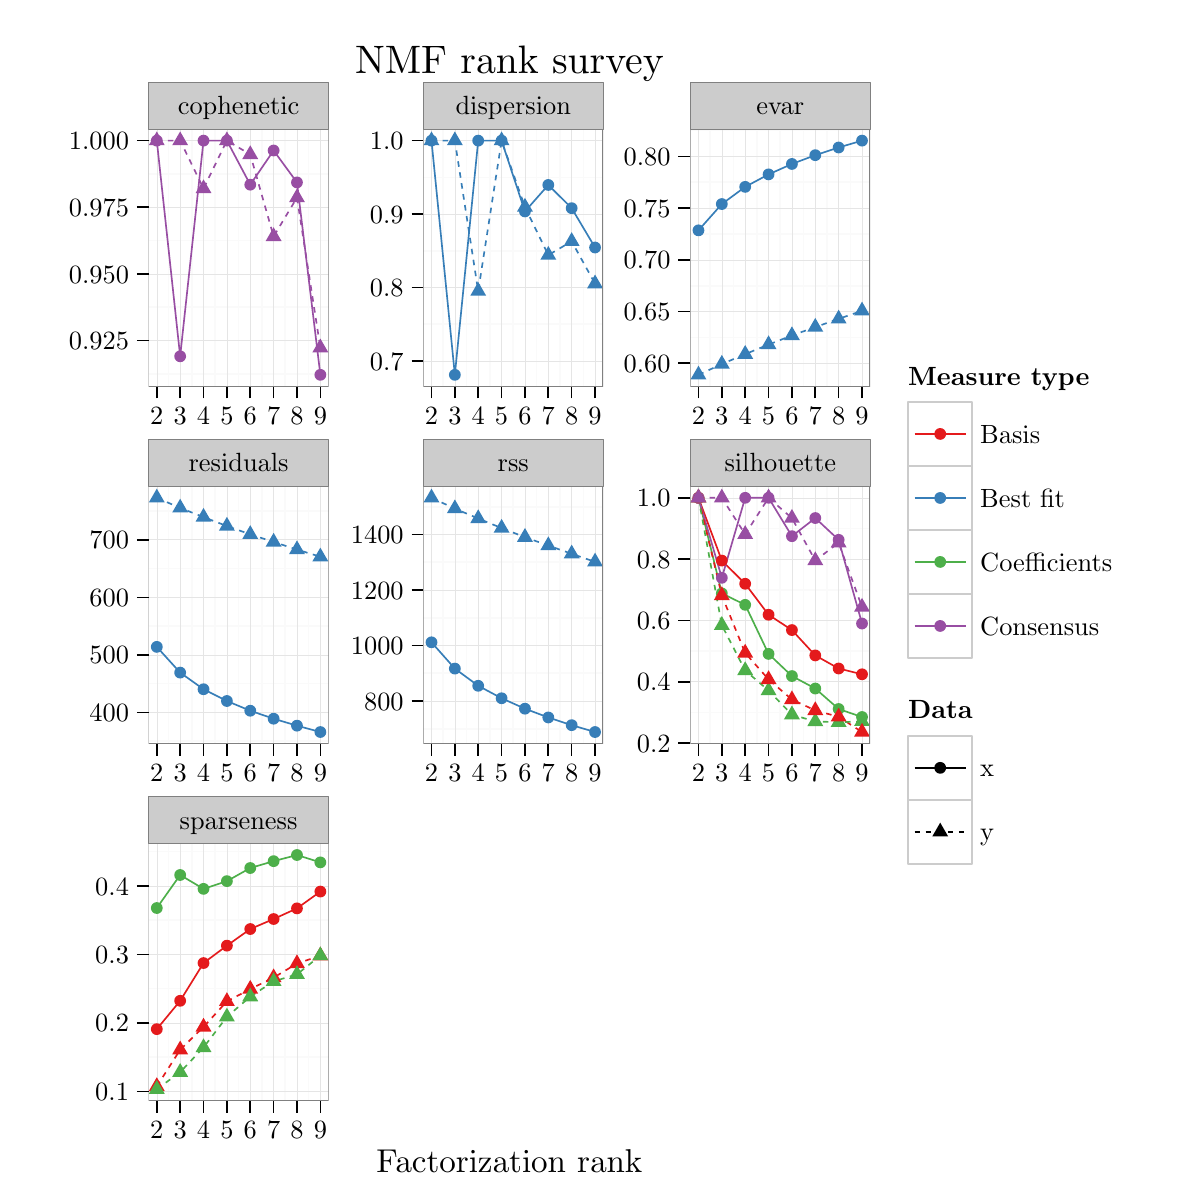 % Created by tikzDevice version 0.8.1 on 2015-03-21 13:55:12
% !TEX encoding = UTF-8 Unicode
\documentclass[11pt]{memoir}
\nonstopmode

\usepackage{tikz}

\usepackage[active,tightpage,psfixbb]{preview}

\PreviewEnvironment{pgfpicture}

\setlength\PreviewBorder{0pt}

\usepackage{amsmath}
\newcommand{\SweaveOpts}[1]{}  % do not interfere with LaTeX
\newcommand{\SweaveInput}[1]{} % because they are not real TeX commands
\newcommand{\Sexpr}[1]{}       % will only be parsed by R


\usepackage{geometry}
\usepackage{amsmath}
\usepackage{lscape}
\geometry{verbose,tmargin=2.5cm,bmargin=2.5cm,lmargin=2.5cm,rmargin=2.5cm}


\begin{document}

\begin{tikzpicture}[x=1pt,y=1pt]
\definecolor{fillColor}{RGB}{255,255,255}
\path[use as bounding box,fill=fillColor,fill opacity=0.00] (0,0) rectangle (433.62,433.62);
\begin{scope}
\path[clip] (  0.00,  0.00) rectangle (433.62,433.62);
\definecolor{drawColor}{RGB}{255,255,255}
\definecolor{fillColor}{RGB}{255,255,255}

\path[draw=drawColor,line width= 0.6pt,line join=round,line cap=round,fill=fillColor] ( -0.00,  0.00) rectangle (433.62,433.62);
\end{scope}
\begin{scope}
\path[clip] ( 53.70,293.94) rectangle (118.71,387.03);
\definecolor{fillColor}{RGB}{255,255,255}

\path[fill=fillColor] ( 53.70,293.94) rectangle (118.71,387.03);
\definecolor{drawColor}{gray}{0.98}

\path[draw=drawColor,line width= 0.6pt,line join=round] ( 53.70,298.47) --
	(118.71,298.47);

\path[draw=drawColor,line width= 0.6pt,line join=round] ( 53.70,322.57) --
	(118.71,322.57);

\path[draw=drawColor,line width= 0.6pt,line join=round] ( 53.70,346.66) --
	(118.71,346.66);

\path[draw=drawColor,line width= 0.6pt,line join=round] ( 53.70,370.75) --
	(118.71,370.75);

\path[draw=drawColor,line width= 0.6pt,line join=round] ( 60.88,293.94) --
	( 60.88,387.03);

\path[draw=drawColor,line width= 0.6pt,line join=round] ( 69.32,293.94) --
	( 69.32,387.03);

\path[draw=drawColor,line width= 0.6pt,line join=round] ( 77.76,293.94) --
	( 77.76,387.03);

\path[draw=drawColor,line width= 0.6pt,line join=round] ( 86.21,293.94) --
	( 86.21,387.03);

\path[draw=drawColor,line width= 0.6pt,line join=round] ( 94.65,293.94) --
	( 94.65,387.03);

\path[draw=drawColor,line width= 0.6pt,line join=round] (103.09,293.94) --
	(103.09,387.03);

\path[draw=drawColor,line width= 0.6pt,line join=round] (111.53,293.94) --
	(111.53,387.03);
\definecolor{drawColor}{gray}{0.90}

\path[draw=drawColor,line width= 0.2pt,line join=round] ( 53.70,310.52) --
	(118.71,310.52);

\path[draw=drawColor,line width= 0.2pt,line join=round] ( 53.70,334.61) --
	(118.71,334.61);

\path[draw=drawColor,line width= 0.2pt,line join=round] ( 53.70,358.71) --
	(118.71,358.71);

\path[draw=drawColor,line width= 0.2pt,line join=round] ( 53.70,382.80) --
	(118.71,382.80);

\path[draw=drawColor,line width= 0.2pt,line join=round] ( 56.66,293.94) --
	( 56.66,387.03);

\path[draw=drawColor,line width= 0.2pt,line join=round] ( 65.10,293.94) --
	( 65.10,387.03);

\path[draw=drawColor,line width= 0.2pt,line join=round] ( 73.54,293.94) --
	( 73.54,387.03);

\path[draw=drawColor,line width= 0.2pt,line join=round] ( 81.99,293.94) --
	( 81.99,387.03);

\path[draw=drawColor,line width= 0.2pt,line join=round] ( 90.43,293.94) --
	( 90.43,387.03);

\path[draw=drawColor,line width= 0.2pt,line join=round] ( 98.87,293.94) --
	( 98.87,387.03);

\path[draw=drawColor,line width= 0.2pt,line join=round] (107.31,293.94) --
	(107.31,387.03);

\path[draw=drawColor,line width= 0.2pt,line join=round] (115.76,293.94) --
	(115.76,387.03);
\definecolor{drawColor}{RGB}{152,78,163}

\path[draw=drawColor,line width= 0.6pt,line join=round] ( 56.66,382.80) --
	( 65.10,304.87) --
	( 73.54,382.80) --
	( 81.99,382.80) --
	( 90.43,366.88) --
	( 98.87,379.23) --
	(107.31,367.70) --
	(115.76,298.17);

\path[draw=drawColor,line width= 0.6pt,dash pattern=on 2pt off 2pt ,line join=round] ( 56.66,382.80) --
	( 65.10,382.80) --
	( 73.54,365.48) --
	( 81.99,382.80) --
	( 90.43,377.81) --
	( 98.87,348.18) --
	(107.31,362.20) --
	(115.76,307.96);
\definecolor{fillColor}{RGB}{152,78,163}

\path[fill=fillColor] ( 56.66,382.80) circle (  2.13);

\path[fill=fillColor] ( 65.10,304.87) circle (  2.13);

\path[fill=fillColor] ( 73.54,382.80) circle (  2.13);

\path[fill=fillColor] ( 81.99,382.80) circle (  2.13);

\path[fill=fillColor] ( 90.43,366.88) circle (  2.13);

\path[fill=fillColor] ( 98.87,379.23) circle (  2.13);

\path[fill=fillColor] (107.31,367.70) circle (  2.13);

\path[fill=fillColor] (115.76,298.17) circle (  2.13);

\path[fill=fillColor] ( 56.66,386.12) --
	( 59.53,381.14) --
	( 53.78,381.14) --
	cycle;

\path[fill=fillColor] ( 65.10,386.12) --
	( 67.97,381.14) --
	( 62.23,381.14) --
	cycle;

\path[fill=fillColor] ( 73.54,368.80) --
	( 76.42,363.82) --
	( 70.67,363.82) --
	cycle;

\path[fill=fillColor] ( 81.99,386.12) --
	( 84.86,381.14) --
	( 79.11,381.14) --
	cycle;

\path[fill=fillColor] ( 90.43,381.12) --
	( 93.30,376.15) --
	( 87.55,376.15) --
	cycle;

\path[fill=fillColor] ( 98.87,351.50) --
	(101.74,346.52) --
	( 96.00,346.52) --
	cycle;

\path[fill=fillColor] (107.31,365.52) --
	(110.19,360.54) --
	(104.44,360.54) --
	cycle;

\path[fill=fillColor] (115.76,311.28) --
	(118.63,306.30) --
	(112.88,306.30) --
	cycle;
\definecolor{drawColor}{gray}{0.50}

\path[draw=drawColor,line width= 0.6pt,line join=round,line cap=round] ( 53.70,293.94) rectangle (118.71,387.03);
\end{scope}
\begin{scope}
\path[clip] (152.96,293.94) rectangle (217.97,387.03);
\definecolor{fillColor}{RGB}{255,255,255}

\path[fill=fillColor] (152.96,293.94) rectangle (217.97,387.03);
\definecolor{drawColor}{gray}{0.98}

\path[draw=drawColor,line width= 0.6pt,line join=round] (152.96,316.47) --
	(217.97,316.47);

\path[draw=drawColor,line width= 0.6pt,line join=round] (152.96,343.00) --
	(217.97,343.00);

\path[draw=drawColor,line width= 0.6pt,line join=round] (152.96,369.53) --
	(217.97,369.53);

\path[draw=drawColor,line width= 0.6pt,line join=round] (160.14,293.94) --
	(160.14,387.03);

\path[draw=drawColor,line width= 0.6pt,line join=round] (168.58,293.94) --
	(168.58,387.03);

\path[draw=drawColor,line width= 0.6pt,line join=round] (177.03,293.94) --
	(177.03,387.03);

\path[draw=drawColor,line width= 0.6pt,line join=round] (185.47,293.94) --
	(185.47,387.03);

\path[draw=drawColor,line width= 0.6pt,line join=round] (193.91,293.94) --
	(193.91,387.03);

\path[draw=drawColor,line width= 0.6pt,line join=round] (202.35,293.94) --
	(202.35,387.03);

\path[draw=drawColor,line width= 0.6pt,line join=round] (210.79,293.94) --
	(210.79,387.03);
\definecolor{drawColor}{gray}{0.90}

\path[draw=drawColor,line width= 0.2pt,line join=round] (152.96,303.21) --
	(217.97,303.21);

\path[draw=drawColor,line width= 0.2pt,line join=round] (152.96,329.74) --
	(217.97,329.74);

\path[draw=drawColor,line width= 0.2pt,line join=round] (152.96,356.27) --
	(217.97,356.27);

\path[draw=drawColor,line width= 0.2pt,line join=round] (152.96,382.80) --
	(217.97,382.80);

\path[draw=drawColor,line width= 0.2pt,line join=round] (155.92,293.94) --
	(155.92,387.03);

\path[draw=drawColor,line width= 0.2pt,line join=round] (164.36,293.94) --
	(164.36,387.03);

\path[draw=drawColor,line width= 0.2pt,line join=round] (172.80,293.94) --
	(172.80,387.03);

\path[draw=drawColor,line width= 0.2pt,line join=round] (181.25,293.94) --
	(181.25,387.03);

\path[draw=drawColor,line width= 0.2pt,line join=round] (189.69,293.94) --
	(189.69,387.03);

\path[draw=drawColor,line width= 0.2pt,line join=round] (198.13,293.94) --
	(198.13,387.03);

\path[draw=drawColor,line width= 0.2pt,line join=round] (206.57,293.94) --
	(206.57,387.03);

\path[draw=drawColor,line width= 0.2pt,line join=round] (215.02,293.94) --
	(215.02,387.03);
\definecolor{drawColor}{RGB}{55,126,184}

\path[draw=drawColor,line width= 0.6pt,line join=round] (155.92,382.80) --
	(164.36,298.17) --
	(172.80,382.80) --
	(181.25,382.80) --
	(189.69,357.21) --
	(198.13,366.78) --
	(206.57,358.39) --
	(215.02,344.18);

\path[draw=drawColor,line width= 0.6pt,dash pattern=on 2pt off 2pt ,line join=round] (155.92,382.80) --
	(164.36,382.80) --
	(172.80,328.41) --
	(181.25,382.80) --
	(189.69,358.81) --
	(198.13,341.43) --
	(206.57,346.41) --
	(215.02,331.10);
\definecolor{fillColor}{RGB}{55,126,184}

\path[fill=fillColor] (155.92,382.80) circle (  2.13);

\path[fill=fillColor] (164.36,298.17) circle (  2.13);

\path[fill=fillColor] (172.80,382.80) circle (  2.13);

\path[fill=fillColor] (181.25,382.80) circle (  2.13);

\path[fill=fillColor] (189.69,357.21) circle (  2.13);

\path[fill=fillColor] (198.13,366.78) circle (  2.13);

\path[fill=fillColor] (206.57,358.39) circle (  2.13);

\path[fill=fillColor] (215.02,344.18) circle (  2.13);

\path[fill=fillColor] (155.92,386.12) --
	(158.79,381.14) --
	(153.05,381.14) --
	cycle;

\path[fill=fillColor] (164.36,386.12) --
	(167.24,381.14) --
	(161.49,381.14) --
	cycle;

\path[fill=fillColor] (172.80,331.73) --
	(175.68,326.75) --
	(169.93,326.75) --
	cycle;

\path[fill=fillColor] (181.25,386.12) --
	(184.12,381.14) --
	(178.37,381.14) --
	cycle;

\path[fill=fillColor] (189.69,362.13) --
	(192.56,357.16) --
	(186.82,357.16) --
	cycle;

\path[fill=fillColor] (198.13,344.75) --
	(201.01,339.77) --
	(195.26,339.77) --
	cycle;

\path[fill=fillColor] (206.57,349.73) --
	(209.45,344.75) --
	(203.70,344.75) --
	cycle;

\path[fill=fillColor] (215.02,334.41) --
	(217.89,329.44) --
	(212.14,329.44) --
	cycle;
\definecolor{drawColor}{gray}{0.50}

\path[draw=drawColor,line width= 0.6pt,line join=round,line cap=round] (152.96,293.94) rectangle (217.97,387.03);
\end{scope}
\begin{scope}
\path[clip] (249.44,293.94) rectangle (314.44,387.03);
\definecolor{fillColor}{RGB}{255,255,255}

\path[fill=fillColor] (249.44,293.94) rectangle (314.44,387.03);
\definecolor{drawColor}{gray}{0.98}

\path[draw=drawColor,line width= 0.6pt,line join=round] (249.44,311.70) --
	(314.44,311.70);

\path[draw=drawColor,line width= 0.6pt,line join=round] (249.44,330.38) --
	(314.44,330.38);

\path[draw=drawColor,line width= 0.6pt,line join=round] (249.44,349.07) --
	(314.44,349.07);

\path[draw=drawColor,line width= 0.6pt,line join=round] (249.44,367.75) --
	(314.44,367.75);

\path[draw=drawColor,line width= 0.6pt,line join=round] (249.44,386.44) --
	(314.44,386.44);

\path[draw=drawColor,line width= 0.6pt,line join=round] (256.61,293.94) --
	(256.61,387.03);

\path[draw=drawColor,line width= 0.6pt,line join=round] (265.05,293.94) --
	(265.05,387.03);

\path[draw=drawColor,line width= 0.6pt,line join=round] (273.50,293.94) --
	(273.50,387.03);

\path[draw=drawColor,line width= 0.6pt,line join=round] (281.94,293.94) --
	(281.94,387.03);

\path[draw=drawColor,line width= 0.6pt,line join=round] (290.38,293.94) --
	(290.38,387.03);

\path[draw=drawColor,line width= 0.6pt,line join=round] (298.82,293.94) --
	(298.82,387.03);

\path[draw=drawColor,line width= 0.6pt,line join=round] (307.27,293.94) --
	(307.27,387.03);
\definecolor{drawColor}{gray}{0.90}

\path[draw=drawColor,line width= 0.2pt,line join=round] (249.44,302.35) --
	(314.44,302.35);

\path[draw=drawColor,line width= 0.2pt,line join=round] (249.44,321.04) --
	(314.44,321.04);

\path[draw=drawColor,line width= 0.2pt,line join=round] (249.44,339.73) --
	(314.44,339.73);

\path[draw=drawColor,line width= 0.2pt,line join=round] (249.44,358.41) --
	(314.44,358.41);

\path[draw=drawColor,line width= 0.2pt,line join=round] (249.44,377.10) --
	(314.44,377.10);

\path[draw=drawColor,line width= 0.2pt,line join=round] (252.39,293.94) --
	(252.39,387.03);

\path[draw=drawColor,line width= 0.2pt,line join=round] (260.83,293.94) --
	(260.83,387.03);

\path[draw=drawColor,line width= 0.2pt,line join=round] (269.27,293.94) --
	(269.27,387.03);

\path[draw=drawColor,line width= 0.2pt,line join=round] (277.72,293.94) --
	(277.72,387.03);

\path[draw=drawColor,line width= 0.2pt,line join=round] (286.16,293.94) --
	(286.16,387.03);

\path[draw=drawColor,line width= 0.2pt,line join=round] (294.60,293.94) --
	(294.60,387.03);

\path[draw=drawColor,line width= 0.2pt,line join=round] (303.04,293.94) --
	(303.04,387.03);

\path[draw=drawColor,line width= 0.2pt,line join=round] (311.49,293.94) --
	(311.49,387.03);
\definecolor{drawColor}{RGB}{55,126,184}

\path[draw=drawColor,line width= 0.6pt,line join=round] (252.39,350.38) --
	(260.83,359.88) --
	(269.27,366.09) --
	(277.72,370.60) --
	(286.16,374.37) --
	(294.60,377.54) --
	(303.04,380.32) --
	(311.49,382.80);

\path[draw=drawColor,line width= 0.6pt,dash pattern=on 2pt off 2pt ,line join=round] (252.39,298.17) --
	(260.83,302.06) --
	(269.27,305.64) --
	(277.72,309.11) --
	(286.16,312.39) --
	(294.60,315.42) --
	(303.04,318.39) --
	(311.49,321.30);
\definecolor{fillColor}{RGB}{55,126,184}

\path[fill=fillColor] (252.39,350.38) circle (  2.13);

\path[fill=fillColor] (260.83,359.88) circle (  2.13);

\path[fill=fillColor] (269.27,366.09) circle (  2.13);

\path[fill=fillColor] (277.72,370.60) circle (  2.13);

\path[fill=fillColor] (286.16,374.37) circle (  2.13);

\path[fill=fillColor] (294.60,377.54) circle (  2.13);

\path[fill=fillColor] (303.04,380.32) circle (  2.13);

\path[fill=fillColor] (311.49,382.80) circle (  2.13);

\path[fill=fillColor] (252.39,301.49) --
	(255.26,296.51) --
	(249.52,296.51) --
	cycle;

\path[fill=fillColor] (260.83,305.38) --
	(263.71,300.40) --
	(257.96,300.40) --
	cycle;

\path[fill=fillColor] (269.27,308.95) --
	(272.15,303.98) --
	(266.40,303.98) --
	cycle;

\path[fill=fillColor] (277.72,312.43) --
	(280.59,307.45) --
	(274.84,307.45) --
	cycle;

\path[fill=fillColor] (286.16,315.71) --
	(289.03,310.73) --
	(283.29,310.73) --
	cycle;

\path[fill=fillColor] (294.60,318.74) --
	(297.48,313.76) --
	(291.73,313.76) --
	cycle;

\path[fill=fillColor] (303.04,321.71) --
	(305.92,316.73) --
	(300.17,316.73) --
	cycle;

\path[fill=fillColor] (311.49,324.62) --
	(314.36,319.64) --
	(308.61,319.64) --
	cycle;
\definecolor{drawColor}{gray}{0.50}

\path[draw=drawColor,line width= 0.6pt,line join=round,line cap=round] (249.44,293.94) rectangle (314.44,387.03);
\end{scope}
\begin{scope}
\path[clip] ( 53.70,164.87) rectangle (118.71,257.96);
\definecolor{fillColor}{RGB}{255,255,255}

\path[fill=fillColor] ( 53.70,164.87) rectangle (118.71,257.96);
\definecolor{drawColor}{gray}{0.98}

\path[draw=drawColor,line width= 0.6pt,line join=round] ( 53.70,165.78) --
	(118.71,165.78);

\path[draw=drawColor,line width= 0.6pt,line join=round] ( 53.70,186.58) --
	(118.71,186.58);

\path[draw=drawColor,line width= 0.6pt,line join=round] ( 53.70,207.38) --
	(118.71,207.38);

\path[draw=drawColor,line width= 0.6pt,line join=round] ( 53.70,228.17) --
	(118.71,228.17);

\path[draw=drawColor,line width= 0.6pt,line join=round] ( 53.70,248.97) --
	(118.71,248.97);

\path[draw=drawColor,line width= 0.6pt,line join=round] ( 60.88,164.87) --
	( 60.88,257.96);

\path[draw=drawColor,line width= 0.6pt,line join=round] ( 69.32,164.87) --
	( 69.32,257.96);

\path[draw=drawColor,line width= 0.6pt,line join=round] ( 77.76,164.87) --
	( 77.76,257.96);

\path[draw=drawColor,line width= 0.6pt,line join=round] ( 86.21,164.87) --
	( 86.21,257.96);

\path[draw=drawColor,line width= 0.6pt,line join=round] ( 94.65,164.87) --
	( 94.65,257.96);

\path[draw=drawColor,line width= 0.6pt,line join=round] (103.09,164.87) --
	(103.09,257.96);

\path[draw=drawColor,line width= 0.6pt,line join=round] (111.53,164.87) --
	(111.53,257.96);
\definecolor{drawColor}{gray}{0.90}

\path[draw=drawColor,line width= 0.2pt,line join=round] ( 53.70,176.18) --
	(118.71,176.18);

\path[draw=drawColor,line width= 0.2pt,line join=round] ( 53.70,196.98) --
	(118.71,196.98);

\path[draw=drawColor,line width= 0.2pt,line join=round] ( 53.70,217.77) --
	(118.71,217.77);

\path[draw=drawColor,line width= 0.2pt,line join=round] ( 53.70,238.57) --
	(118.71,238.57);

\path[draw=drawColor,line width= 0.2pt,line join=round] ( 56.66,164.87) --
	( 56.66,257.96);

\path[draw=drawColor,line width= 0.2pt,line join=round] ( 65.10,164.87) --
	( 65.10,257.96);

\path[draw=drawColor,line width= 0.2pt,line join=round] ( 73.54,164.87) --
	( 73.54,257.96);

\path[draw=drawColor,line width= 0.2pt,line join=round] ( 81.99,164.87) --
	( 81.99,257.96);

\path[draw=drawColor,line width= 0.2pt,line join=round] ( 90.43,164.87) --
	( 90.43,257.96);

\path[draw=drawColor,line width= 0.2pt,line join=round] ( 98.87,164.87) --
	( 98.87,257.96);

\path[draw=drawColor,line width= 0.2pt,line join=round] (107.31,164.87) --
	(107.31,257.96);

\path[draw=drawColor,line width= 0.2pt,line join=round] (115.76,164.87) --
	(115.76,257.96);
\definecolor{drawColor}{RGB}{55,126,184}

\path[draw=drawColor,line width= 0.6pt,line join=round] ( 56.66,199.87) --
	( 65.10,190.57) --
	( 73.54,184.56) --
	( 81.99,180.31) --
	( 90.43,176.80) --
	( 98.87,173.91) --
	(107.31,171.40) --
	(115.76,169.10);

\path[draw=drawColor,line width= 0.6pt,dash pattern=on 2pt off 2pt ,line join=round] ( 56.66,253.73) --
	( 65.10,250.09) --
	( 73.54,246.77) --
	( 81.99,243.53) --
	( 90.43,240.53) --
	( 98.87,237.77) --
	(107.31,235.04) --
	(115.76,232.43);
\definecolor{fillColor}{RGB}{55,126,184}

\path[fill=fillColor] ( 56.66,199.87) circle (  2.13);

\path[fill=fillColor] ( 65.10,190.57) circle (  2.13);

\path[fill=fillColor] ( 73.54,184.56) circle (  2.13);

\path[fill=fillColor] ( 81.99,180.31) circle (  2.13);

\path[fill=fillColor] ( 90.43,176.80) circle (  2.13);

\path[fill=fillColor] ( 98.87,173.91) circle (  2.13);

\path[fill=fillColor] (107.31,171.40) circle (  2.13);

\path[fill=fillColor] (115.76,169.10) circle (  2.13);

\path[fill=fillColor] ( 56.66,257.05) --
	( 59.53,252.07) --
	( 53.78,252.07) --
	cycle;

\path[fill=fillColor] ( 65.10,253.41) --
	( 67.97,248.43) --
	( 62.23,248.43) --
	cycle;

\path[fill=fillColor] ( 73.54,250.09) --
	( 76.42,245.12) --
	( 70.67,245.12) --
	cycle;

\path[fill=fillColor] ( 81.99,246.85) --
	( 84.86,241.87) --
	( 79.11,241.87) --
	cycle;

\path[fill=fillColor] ( 90.43,243.85) --
	( 93.30,238.87) --
	( 87.55,238.87) --
	cycle;

\path[fill=fillColor] ( 98.87,241.08) --
	(101.74,236.11) --
	( 96.00,236.11) --
	cycle;

\path[fill=fillColor] (107.31,238.35) --
	(110.19,233.38) --
	(104.44,233.38) --
	cycle;

\path[fill=fillColor] (115.76,235.74) --
	(118.63,230.77) --
	(112.88,230.77) --
	cycle;
\definecolor{drawColor}{gray}{0.50}

\path[draw=drawColor,line width= 0.6pt,line join=round,line cap=round] ( 53.70,164.87) rectangle (118.71,257.96);
\end{scope}
\begin{scope}
\path[clip] (152.96,164.87) rectangle (217.97,257.96);
\definecolor{fillColor}{RGB}{255,255,255}

\path[fill=fillColor] (152.96,164.87) rectangle (217.97,257.96);
\definecolor{drawColor}{gray}{0.98}

\path[draw=drawColor,line width= 0.6pt,line join=round] (152.96,170.27) --
	(217.97,170.27);

\path[draw=drawColor,line width= 0.6pt,line join=round] (152.96,190.32) --
	(217.97,190.32);

\path[draw=drawColor,line width= 0.6pt,line join=round] (152.96,210.38) --
	(217.97,210.38);

\path[draw=drawColor,line width= 0.6pt,line join=round] (152.96,230.44) --
	(217.97,230.44);

\path[draw=drawColor,line width= 0.6pt,line join=round] (152.96,250.50) --
	(217.97,250.50);

\path[draw=drawColor,line width= 0.6pt,line join=round] (160.14,164.87) --
	(160.14,257.96);

\path[draw=drawColor,line width= 0.6pt,line join=round] (168.58,164.87) --
	(168.58,257.96);

\path[draw=drawColor,line width= 0.6pt,line join=round] (177.03,164.87) --
	(177.03,257.96);

\path[draw=drawColor,line width= 0.6pt,line join=round] (185.47,164.87) --
	(185.47,257.96);

\path[draw=drawColor,line width= 0.6pt,line join=round] (193.91,164.87) --
	(193.91,257.96);

\path[draw=drawColor,line width= 0.6pt,line join=round] (202.35,164.87) --
	(202.35,257.96);

\path[draw=drawColor,line width= 0.6pt,line join=round] (210.79,164.87) --
	(210.79,257.96);
\definecolor{drawColor}{gray}{0.90}

\path[draw=drawColor,line width= 0.2pt,line join=round] (152.96,180.29) --
	(217.97,180.29);

\path[draw=drawColor,line width= 0.2pt,line join=round] (152.96,200.35) --
	(217.97,200.35);

\path[draw=drawColor,line width= 0.2pt,line join=round] (152.96,220.41) --
	(217.97,220.41);

\path[draw=drawColor,line width= 0.2pt,line join=round] (152.96,240.47) --
	(217.97,240.47);

\path[draw=drawColor,line width= 0.2pt,line join=round] (155.92,164.87) --
	(155.92,257.96);

\path[draw=drawColor,line width= 0.2pt,line join=round] (164.36,164.87) --
	(164.36,257.96);

\path[draw=drawColor,line width= 0.2pt,line join=round] (172.80,164.87) --
	(172.80,257.96);

\path[draw=drawColor,line width= 0.2pt,line join=round] (181.25,164.87) --
	(181.25,257.96);

\path[draw=drawColor,line width= 0.2pt,line join=round] (189.69,164.87) --
	(189.69,257.96);

\path[draw=drawColor,line width= 0.2pt,line join=round] (198.13,164.87) --
	(198.13,257.96);

\path[draw=drawColor,line width= 0.2pt,line join=round] (206.57,164.87) --
	(206.57,257.96);

\path[draw=drawColor,line width= 0.2pt,line join=round] (215.02,164.87) --
	(215.02,257.96);
\definecolor{drawColor}{RGB}{55,126,184}

\path[draw=drawColor,line width= 0.6pt,line join=round] (155.92,201.52) --
	(164.36,192.02) --
	(172.80,185.81) --
	(181.25,181.30) --
	(189.69,177.53) --
	(198.13,174.36) --
	(206.57,171.58) --
	(215.02,169.10);

\path[draw=drawColor,line width= 0.6pt,dash pattern=on 2pt off 2pt ,line join=round] (155.92,253.73) --
	(164.36,249.83) --
	(172.80,246.26) --
	(181.25,242.79) --
	(189.69,239.51) --
	(198.13,236.48) --
	(206.57,233.51) --
	(215.02,230.60);
\definecolor{fillColor}{RGB}{55,126,184}

\path[fill=fillColor] (155.92,201.52) circle (  2.13);

\path[fill=fillColor] (164.36,192.02) circle (  2.13);

\path[fill=fillColor] (172.80,185.81) circle (  2.13);

\path[fill=fillColor] (181.25,181.30) circle (  2.13);

\path[fill=fillColor] (189.69,177.53) circle (  2.13);

\path[fill=fillColor] (198.13,174.36) circle (  2.13);

\path[fill=fillColor] (206.57,171.58) circle (  2.13);

\path[fill=fillColor] (215.02,169.10) circle (  2.13);

\path[fill=fillColor] (155.92,257.05) --
	(158.79,252.07) --
	(153.05,252.07) --
	cycle;

\path[fill=fillColor] (164.36,253.15) --
	(167.24,248.18) --
	(161.49,248.18) --
	cycle;

\path[fill=fillColor] (172.80,249.58) --
	(175.68,244.60) --
	(169.93,244.60) --
	cycle;

\path[fill=fillColor] (181.25,246.10) --
	(184.12,241.13) --
	(178.37,241.13) --
	cycle;

\path[fill=fillColor] (189.69,242.83) --
	(192.56,237.85) --
	(186.82,237.85) --
	cycle;

\path[fill=fillColor] (198.13,239.80) --
	(201.01,234.82) --
	(195.26,234.82) --
	cycle;

\path[fill=fillColor] (206.57,236.82) --
	(209.45,231.85) --
	(203.70,231.85) --
	cycle;

\path[fill=fillColor] (215.02,233.92) --
	(217.89,228.94) --
	(212.14,228.94) --
	cycle;
\definecolor{drawColor}{gray}{0.50}

\path[draw=drawColor,line width= 0.6pt,line join=round,line cap=round] (152.96,164.87) rectangle (217.97,257.96);
\end{scope}
\begin{scope}
\path[clip] (249.44,164.87) rectangle (314.44,257.96);
\definecolor{fillColor}{RGB}{255,255,255}

\path[fill=fillColor] (249.44,164.87) rectangle (314.44,257.96);
\definecolor{drawColor}{gray}{0.98}

\path[draw=drawColor,line width= 0.6pt,line join=round] (249.44,176.19) --
	(314.44,176.19);

\path[draw=drawColor,line width= 0.6pt,line join=round] (249.44,198.34) --
	(314.44,198.34);

\path[draw=drawColor,line width= 0.6pt,line join=round] (249.44,220.50) --
	(314.44,220.50);

\path[draw=drawColor,line width= 0.6pt,line join=round] (249.44,242.65) --
	(314.44,242.65);

\path[draw=drawColor,line width= 0.6pt,line join=round] (256.61,164.87) --
	(256.61,257.96);

\path[draw=drawColor,line width= 0.6pt,line join=round] (265.05,164.87) --
	(265.05,257.96);

\path[draw=drawColor,line width= 0.6pt,line join=round] (273.50,164.87) --
	(273.50,257.96);

\path[draw=drawColor,line width= 0.6pt,line join=round] (281.94,164.87) --
	(281.94,257.96);

\path[draw=drawColor,line width= 0.6pt,line join=round] (290.38,164.87) --
	(290.38,257.96);

\path[draw=drawColor,line width= 0.6pt,line join=round] (298.82,164.87) --
	(298.82,257.96);

\path[draw=drawColor,line width= 0.6pt,line join=round] (307.27,164.87) --
	(307.27,257.96);
\definecolor{drawColor}{gray}{0.90}

\path[draw=drawColor,line width= 0.2pt,line join=round] (249.44,165.11) --
	(314.44,165.11);

\path[draw=drawColor,line width= 0.2pt,line join=round] (249.44,187.27) --
	(314.44,187.27);

\path[draw=drawColor,line width= 0.2pt,line join=round] (249.44,209.42) --
	(314.44,209.42);

\path[draw=drawColor,line width= 0.2pt,line join=round] (249.44,231.57) --
	(314.44,231.57);

\path[draw=drawColor,line width= 0.2pt,line join=round] (249.44,253.73) --
	(314.44,253.73);

\path[draw=drawColor,line width= 0.2pt,line join=round] (252.39,164.87) --
	(252.39,257.96);

\path[draw=drawColor,line width= 0.2pt,line join=round] (260.83,164.87) --
	(260.83,257.96);

\path[draw=drawColor,line width= 0.2pt,line join=round] (269.27,164.87) --
	(269.27,257.96);

\path[draw=drawColor,line width= 0.2pt,line join=round] (277.72,164.87) --
	(277.72,257.96);

\path[draw=drawColor,line width= 0.2pt,line join=round] (286.16,164.87) --
	(286.16,257.96);

\path[draw=drawColor,line width= 0.2pt,line join=round] (294.60,164.87) --
	(294.60,257.96);

\path[draw=drawColor,line width= 0.2pt,line join=round] (303.04,164.87) --
	(303.04,257.96);

\path[draw=drawColor,line width= 0.2pt,line join=round] (311.49,164.87) --
	(311.49,257.96);
\definecolor{drawColor}{RGB}{228,26,28}

\path[draw=drawColor,line width= 0.6pt,line join=round] (252.39,253.73) --
	(260.83,231.05) --
	(269.27,222.67) --
	(277.72,211.47) --
	(286.16,205.94) --
	(294.60,196.78) --
	(303.04,192.06) --
	(311.49,189.96);
\definecolor{drawColor}{RGB}{77,175,74}

\path[draw=drawColor,line width= 0.6pt,line join=round] (252.39,253.73) --
	(260.83,219.20) --
	(269.27,215.06) --
	(277.72,197.33) --
	(286.16,189.32) --
	(294.60,184.82) --
	(303.04,177.42) --
	(311.49,174.52);
\definecolor{drawColor}{RGB}{152,78,163}

\path[draw=drawColor,line width= 0.6pt,line join=round] (252.39,253.73) --
	(260.83,224.82) --
	(269.27,253.73) --
	(277.72,253.73) --
	(286.16,239.87) --
	(294.60,246.42) --
	(303.04,238.55) --
	(311.49,208.31);
\definecolor{drawColor}{RGB}{228,26,28}

\path[draw=drawColor,line width= 0.6pt,dash pattern=on 2pt off 2pt ,line join=round] (252.39,253.73) --
	(260.83,218.43) --
	(269.27,197.67) --
	(277.72,188.11) --
	(286.16,180.83) --
	(294.60,176.91) --
	(303.04,174.60) --
	(311.49,169.10);
\definecolor{drawColor}{RGB}{77,175,74}

\path[draw=drawColor,line width= 0.6pt,dash pattern=on 2pt off 2pt ,line join=round] (252.39,253.73) --
	(260.83,207.68) --
	(269.27,191.35) --
	(277.72,184.08) --
	(286.16,175.37) --
	(294.60,172.92) --
	(303.04,172.64) --
	(311.49,172.94);
\definecolor{drawColor}{RGB}{152,78,163}

\path[draw=drawColor,line width= 0.6pt,dash pattern=on 2pt off 2pt ,line join=round] (252.39,253.73) --
	(260.83,253.73) --
	(269.27,240.55) --
	(277.72,253.73) --
	(286.16,246.39) --
	(294.60,231.07) --
	(303.04,237.48) --
	(311.49,214.26);
\definecolor{fillColor}{RGB}{77,175,74}

\path[fill=fillColor] (252.39,253.73) circle (  2.13);

\path[fill=fillColor] (260.83,219.20) circle (  2.13);

\path[fill=fillColor] (269.27,215.06) circle (  2.13);

\path[fill=fillColor] (277.72,197.33) circle (  2.13);

\path[fill=fillColor] (286.16,189.32) circle (  2.13);

\path[fill=fillColor] (294.60,184.82) circle (  2.13);

\path[fill=fillColor] (303.04,177.42) circle (  2.13);

\path[fill=fillColor] (311.49,174.52) circle (  2.13);
\definecolor{fillColor}{RGB}{228,26,28}

\path[fill=fillColor] (252.39,253.73) circle (  2.13);

\path[fill=fillColor] (260.83,231.05) circle (  2.13);

\path[fill=fillColor] (269.27,222.67) circle (  2.13);

\path[fill=fillColor] (277.72,211.47) circle (  2.13);

\path[fill=fillColor] (286.16,205.94) circle (  2.13);

\path[fill=fillColor] (294.60,196.78) circle (  2.13);

\path[fill=fillColor] (303.04,192.06) circle (  2.13);

\path[fill=fillColor] (311.49,189.96) circle (  2.13);
\definecolor{fillColor}{RGB}{152,78,163}

\path[fill=fillColor] (252.39,253.73) circle (  2.13);

\path[fill=fillColor] (260.83,224.82) circle (  2.13);

\path[fill=fillColor] (269.27,253.73) circle (  2.13);

\path[fill=fillColor] (277.72,253.73) circle (  2.13);

\path[fill=fillColor] (286.16,239.87) circle (  2.13);

\path[fill=fillColor] (294.60,246.42) circle (  2.13);

\path[fill=fillColor] (303.04,238.55) circle (  2.13);

\path[fill=fillColor] (311.49,208.31) circle (  2.13);
\definecolor{fillColor}{RGB}{77,175,74}

\path[fill=fillColor] (252.39,257.05) --
	(255.26,252.07) --
	(249.52,252.07) --
	cycle;

\path[fill=fillColor] (260.83,211.00) --
	(263.71,206.02) --
	(257.96,206.02) --
	cycle;

\path[fill=fillColor] (269.27,194.66) --
	(272.15,189.69) --
	(266.40,189.69) --
	cycle;

\path[fill=fillColor] (277.72,187.40) --
	(280.59,182.42) --
	(274.84,182.42) --
	cycle;

\path[fill=fillColor] (286.16,178.69) --
	(289.03,173.71) --
	(283.29,173.71) --
	cycle;

\path[fill=fillColor] (294.60,176.23) --
	(297.48,171.26) --
	(291.73,171.26) --
	cycle;

\path[fill=fillColor] (303.04,175.95) --
	(305.92,170.98) --
	(300.17,170.98) --
	cycle;

\path[fill=fillColor] (311.49,176.25) --
	(314.36,171.28) --
	(308.61,171.28) --
	cycle;
\definecolor{fillColor}{RGB}{228,26,28}

\path[fill=fillColor] (252.39,257.05) --
	(255.26,252.07) --
	(249.52,252.07) --
	cycle;

\path[fill=fillColor] (260.83,221.75) --
	(263.71,216.77) --
	(257.96,216.77) --
	cycle;

\path[fill=fillColor] (269.27,200.99) --
	(272.15,196.01) --
	(266.40,196.01) --
	cycle;

\path[fill=fillColor] (277.72,191.43) --
	(280.59,186.45) --
	(274.84,186.45) --
	cycle;

\path[fill=fillColor] (286.16,184.15) --
	(289.03,179.17) --
	(283.29,179.17) --
	cycle;

\path[fill=fillColor] (294.60,180.22) --
	(297.48,175.25) --
	(291.73,175.25) --
	cycle;

\path[fill=fillColor] (303.04,177.92) --
	(305.92,172.94) --
	(300.17,172.94) --
	cycle;

\path[fill=fillColor] (311.49,172.42) --
	(314.36,167.44) --
	(308.61,167.44) --
	cycle;
\definecolor{fillColor}{RGB}{152,78,163}

\path[fill=fillColor] (252.39,257.05) --
	(255.26,252.07) --
	(249.52,252.07) --
	cycle;

\path[fill=fillColor] (260.83,257.05) --
	(263.71,252.07) --
	(257.96,252.07) --
	cycle;

\path[fill=fillColor] (269.27,243.87) --
	(272.15,238.89) --
	(266.40,238.89) --
	cycle;

\path[fill=fillColor] (277.72,257.05) --
	(280.59,252.07) --
	(274.84,252.07) --
	cycle;

\path[fill=fillColor] (286.16,249.71) --
	(289.03,244.73) --
	(283.29,244.73) --
	cycle;

\path[fill=fillColor] (294.60,234.38) --
	(297.48,229.41) --
	(291.73,229.41) --
	cycle;

\path[fill=fillColor] (303.04,240.80) --
	(305.92,235.82) --
	(300.17,235.82) --
	cycle;

\path[fill=fillColor] (311.49,217.57) --
	(314.36,212.60) --
	(308.61,212.60) --
	cycle;
\definecolor{drawColor}{gray}{0.50}

\path[draw=drawColor,line width= 0.6pt,line join=round,line cap=round] (249.44,164.87) rectangle (314.44,257.96);
\end{scope}
\begin{scope}
\path[clip] ( 53.70, 35.80) rectangle (118.71,128.89);
\definecolor{fillColor}{RGB}{255,255,255}

\path[fill=fillColor] ( 53.70, 35.80) rectangle (118.71,128.89);
\definecolor{drawColor}{gray}{0.98}

\path[draw=drawColor,line width= 0.6pt,line join=round] ( 53.70, 51.63) --
	(118.71, 51.63);

\path[draw=drawColor,line width= 0.6pt,line join=round] ( 53.70, 76.38) --
	(118.71, 76.38);

\path[draw=drawColor,line width= 0.6pt,line join=round] ( 53.70,101.13) --
	(118.71,101.13);

\path[draw=drawColor,line width= 0.6pt,line join=round] ( 53.70,125.87) --
	(118.71,125.87);

\path[draw=drawColor,line width= 0.6pt,line join=round] ( 60.88, 35.80) --
	( 60.88,128.89);

\path[draw=drawColor,line width= 0.6pt,line join=round] ( 69.32, 35.80) --
	( 69.32,128.89);

\path[draw=drawColor,line width= 0.6pt,line join=round] ( 77.76, 35.80) --
	( 77.76,128.89);

\path[draw=drawColor,line width= 0.6pt,line join=round] ( 86.21, 35.80) --
	( 86.21,128.89);

\path[draw=drawColor,line width= 0.6pt,line join=round] ( 94.65, 35.80) --
	( 94.65,128.89);

\path[draw=drawColor,line width= 0.6pt,line join=round] (103.09, 35.80) --
	(103.09,128.89);

\path[draw=drawColor,line width= 0.6pt,line join=round] (111.53, 35.80) --
	(111.53,128.89);
\definecolor{drawColor}{gray}{0.90}

\path[draw=drawColor,line width= 0.2pt,line join=round] ( 53.70, 39.26) --
	(118.71, 39.26);

\path[draw=drawColor,line width= 0.2pt,line join=round] ( 53.70, 64.00) --
	(118.71, 64.00);

\path[draw=drawColor,line width= 0.2pt,line join=round] ( 53.70, 88.75) --
	(118.71, 88.75);

\path[draw=drawColor,line width= 0.2pt,line join=round] ( 53.70,113.50) --
	(118.71,113.50);

\path[draw=drawColor,line width= 0.2pt,line join=round] ( 56.66, 35.80) --
	( 56.66,128.89);

\path[draw=drawColor,line width= 0.2pt,line join=round] ( 65.10, 35.80) --
	( 65.10,128.89);

\path[draw=drawColor,line width= 0.2pt,line join=round] ( 73.54, 35.80) --
	( 73.54,128.89);

\path[draw=drawColor,line width= 0.2pt,line join=round] ( 81.99, 35.80) --
	( 81.99,128.89);

\path[draw=drawColor,line width= 0.2pt,line join=round] ( 90.43, 35.80) --
	( 90.43,128.89);

\path[draw=drawColor,line width= 0.2pt,line join=round] ( 98.87, 35.80) --
	( 98.87,128.89);

\path[draw=drawColor,line width= 0.2pt,line join=round] (107.31, 35.80) --
	(107.31,128.89);

\path[draw=drawColor,line width= 0.2pt,line join=round] (115.76, 35.80) --
	(115.76,128.89);
\definecolor{drawColor}{RGB}{228,26,28}

\path[draw=drawColor,line width= 0.6pt,line join=round] ( 56.66, 61.74) --
	( 65.10, 71.98) --
	( 73.54, 85.62) --
	( 81.99, 91.91) --
	( 90.43, 97.91) --
	( 98.87,101.53) --
	(107.31,105.38) --
	(115.76,111.45);
\definecolor{drawColor}{RGB}{77,175,74}

\path[draw=drawColor,line width= 0.6pt,line join=round] ( 56.66,105.51) --
	( 65.10,117.44) --
	( 73.54,112.43) --
	( 81.99,115.22) --
	( 90.43,119.96) --
	( 98.87,122.44) --
	(107.31,124.66) --
	(115.76,122.00);
\definecolor{drawColor}{RGB}{228,26,28}

\path[draw=drawColor,line width= 0.6pt,dash pattern=on 2pt off 2pt ,line join=round] ( 56.66, 41.04) --
	( 65.10, 54.30) --
	( 73.54, 62.54) --
	( 81.99, 71.77) --
	( 90.43, 76.21) --
	( 98.87, 80.36) --
	(107.31, 85.45) --
	(115.76, 88.28);
\definecolor{drawColor}{RGB}{77,175,74}

\path[draw=drawColor,line width= 0.6pt,dash pattern=on 2pt off 2pt ,line join=round] ( 56.66, 40.03) --
	( 65.10, 46.19) --
	( 73.54, 55.11) --
	( 81.99, 66.19) --
	( 90.43, 73.47) --
	( 98.87, 79.00) --
	(107.31, 81.54) --
	(115.76, 88.30);
\definecolor{fillColor}{RGB}{228,26,28}

\path[fill=fillColor] ( 56.66, 61.74) circle (  2.13);

\path[fill=fillColor] ( 65.10, 71.98) circle (  2.13);

\path[fill=fillColor] ( 73.54, 85.62) circle (  2.13);

\path[fill=fillColor] ( 81.99, 91.91) circle (  2.13);

\path[fill=fillColor] ( 90.43, 97.91) circle (  2.13);

\path[fill=fillColor] ( 98.87,101.53) circle (  2.13);

\path[fill=fillColor] (107.31,105.38) circle (  2.13);

\path[fill=fillColor] (115.76,111.45) circle (  2.13);
\definecolor{fillColor}{RGB}{77,175,74}

\path[fill=fillColor] ( 56.66,105.51) circle (  2.13);

\path[fill=fillColor] ( 65.10,117.44) circle (  2.13);

\path[fill=fillColor] ( 73.54,112.43) circle (  2.13);

\path[fill=fillColor] ( 81.99,115.22) circle (  2.13);

\path[fill=fillColor] ( 90.43,119.96) circle (  2.13);

\path[fill=fillColor] ( 98.87,122.44) circle (  2.13);

\path[fill=fillColor] (107.31,124.66) circle (  2.13);

\path[fill=fillColor] (115.76,122.00) circle (  2.13);
\definecolor{fillColor}{RGB}{228,26,28}

\path[fill=fillColor] ( 56.66, 44.36) --
	( 59.53, 39.38) --
	( 53.78, 39.38) --
	cycle;

\path[fill=fillColor] ( 65.10, 57.62) --
	( 67.97, 52.64) --
	( 62.23, 52.64) --
	cycle;

\path[fill=fillColor] ( 73.54, 65.85) --
	( 76.42, 60.88) --
	( 70.67, 60.88) --
	cycle;

\path[fill=fillColor] ( 81.99, 75.09) --
	( 84.86, 70.11) --
	( 79.11, 70.11) --
	cycle;

\path[fill=fillColor] ( 90.43, 79.53) --
	( 93.30, 74.56) --
	( 87.55, 74.56) --
	cycle;

\path[fill=fillColor] ( 98.87, 83.68) --
	(101.74, 78.70) --
	( 96.00, 78.70) --
	cycle;

\path[fill=fillColor] (107.31, 88.77) --
	(110.19, 83.79) --
	(104.44, 83.79) --
	cycle;

\path[fill=fillColor] (115.76, 91.60) --
	(118.63, 86.62) --
	(112.88, 86.62) --
	cycle;
\definecolor{fillColor}{RGB}{77,175,74}

\path[fill=fillColor] ( 56.66, 43.35) --
	( 59.53, 38.37) --
	( 53.78, 38.37) --
	cycle;

\path[fill=fillColor] ( 65.10, 49.51) --
	( 67.97, 44.53) --
	( 62.23, 44.53) --
	cycle;

\path[fill=fillColor] ( 73.54, 58.42) --
	( 76.42, 53.45) --
	( 70.67, 53.45) --
	cycle;

\path[fill=fillColor] ( 81.99, 69.50) --
	( 84.86, 64.53) --
	( 79.11, 64.53) --
	cycle;

\path[fill=fillColor] ( 90.43, 76.79) --
	( 93.30, 71.81) --
	( 87.55, 71.81) --
	cycle;

\path[fill=fillColor] ( 98.87, 82.32) --
	(101.74, 77.35) --
	( 96.00, 77.35) --
	cycle;

\path[fill=fillColor] (107.31, 84.86) --
	(110.19, 79.88) --
	(104.44, 79.88) --
	cycle;

\path[fill=fillColor] (115.76, 91.61) --
	(118.63, 86.64) --
	(112.88, 86.64) --
	cycle;
\definecolor{drawColor}{gray}{0.50}

\path[draw=drawColor,line width= 0.6pt,line join=round,line cap=round] ( 53.70, 35.80) rectangle (118.71,128.89);
\end{scope}
\begin{scope}
\path[clip] (  0.00,  0.00) rectangle (433.62,433.62);
\definecolor{drawColor}{gray}{0.50}
\definecolor{fillColor}{gray}{0.80}

\path[draw=drawColor,line width= 0.2pt,line join=round,line cap=round,fill=fillColor] ( 53.70,387.03) rectangle (118.71,403.87);
\definecolor{drawColor}{RGB}{0,0,0}

\node[text=drawColor,anchor=base,inner sep=0pt, outer sep=0pt, scale=  0.87] at ( 86.21,392.16) {cophenetic};
\end{scope}
\begin{scope}
\path[clip] (  0.00,  0.00) rectangle (433.62,433.62);
\definecolor{drawColor}{gray}{0.50}
\definecolor{fillColor}{gray}{0.80}

\path[draw=drawColor,line width= 0.2pt,line join=round,line cap=round,fill=fillColor] (152.96,387.03) rectangle (217.97,403.87);
\definecolor{drawColor}{RGB}{0,0,0}

\node[text=drawColor,anchor=base,inner sep=0pt, outer sep=0pt, scale=  0.87] at (185.47,392.16) {dispersion};
\end{scope}
\begin{scope}
\path[clip] (  0.00,  0.00) rectangle (433.62,433.62);
\definecolor{drawColor}{gray}{0.50}
\definecolor{fillColor}{gray}{0.80}

\path[draw=drawColor,line width= 0.2pt,line join=round,line cap=round,fill=fillColor] (249.44,387.03) rectangle (314.44,403.87);
\definecolor{drawColor}{RGB}{0,0,0}

\node[text=drawColor,anchor=base,inner sep=0pt, outer sep=0pt, scale=  0.87] at (281.94,392.16) {evar};
\end{scope}
\begin{scope}
\path[clip] (  0.00,  0.00) rectangle (433.62,433.62);
\definecolor{drawColor}{gray}{0.50}
\definecolor{fillColor}{gray}{0.80}

\path[draw=drawColor,line width= 0.2pt,line join=round,line cap=round,fill=fillColor] ( 53.70,257.96) rectangle (118.71,274.80);
\definecolor{drawColor}{RGB}{0,0,0}

\node[text=drawColor,anchor=base,inner sep=0pt, outer sep=0pt, scale=  0.87] at ( 86.21,263.09) {residuals};
\end{scope}
\begin{scope}
\path[clip] (  0.00,  0.00) rectangle (433.62,433.62);
\definecolor{drawColor}{gray}{0.50}
\definecolor{fillColor}{gray}{0.80}

\path[draw=drawColor,line width= 0.2pt,line join=round,line cap=round,fill=fillColor] (152.96,257.96) rectangle (217.97,274.80);
\definecolor{drawColor}{RGB}{0,0,0}

\node[text=drawColor,anchor=base,inner sep=0pt, outer sep=0pt, scale=  0.87] at (185.47,263.09) {rss};
\end{scope}
\begin{scope}
\path[clip] (  0.00,  0.00) rectangle (433.62,433.62);
\definecolor{drawColor}{gray}{0.50}
\definecolor{fillColor}{gray}{0.80}

\path[draw=drawColor,line width= 0.2pt,line join=round,line cap=round,fill=fillColor] (249.44,257.96) rectangle (314.44,274.80);
\definecolor{drawColor}{RGB}{0,0,0}

\node[text=drawColor,anchor=base,inner sep=0pt, outer sep=0pt, scale=  0.87] at (281.94,263.09) {silhouette};
\end{scope}
\begin{scope}
\path[clip] (  0.00,  0.00) rectangle (433.62,433.62);
\definecolor{drawColor}{gray}{0.50}
\definecolor{fillColor}{gray}{0.80}

\path[draw=drawColor,line width= 0.2pt,line join=round,line cap=round,fill=fillColor] ( 53.70,128.89) rectangle (118.71,145.73);
\definecolor{drawColor}{RGB}{0,0,0}

\node[text=drawColor,anchor=base,inner sep=0pt, outer sep=0pt, scale=  0.87] at ( 86.21,134.02) {sparseness};
\end{scope}
\begin{scope}
\path[clip] (  0.00,  0.00) rectangle (433.62,433.62);
\definecolor{drawColor}{RGB}{0,0,0}

\node[text=drawColor,anchor=base east,inner sep=0pt, outer sep=0pt, scale=  0.87] at ( 46.59,307.23) {0.925};

\node[text=drawColor,anchor=base east,inner sep=0pt, outer sep=0pt, scale=  0.87] at ( 46.59,331.32) {0.950};

\node[text=drawColor,anchor=base east,inner sep=0pt, outer sep=0pt, scale=  0.87] at ( 46.59,355.42) {0.975};

\node[text=drawColor,anchor=base east,inner sep=0pt, outer sep=0pt, scale=  0.87] at ( 46.59,379.51) {1.000};
\end{scope}
\begin{scope}
\path[clip] (  0.00,  0.00) rectangle (433.62,433.62);
\definecolor{drawColor}{RGB}{0,0,0}

\path[draw=drawColor,line width= 0.6pt,line join=round] ( 49.44,310.52) --
	( 53.70,310.52);

\path[draw=drawColor,line width= 0.6pt,line join=round] ( 49.44,334.61) --
	( 53.70,334.61);

\path[draw=drawColor,line width= 0.6pt,line join=round] ( 49.44,358.71) --
	( 53.70,358.71);

\path[draw=drawColor,line width= 0.6pt,line join=round] ( 49.44,382.80) --
	( 53.70,382.80);
\end{scope}
\begin{scope}
\path[clip] (  0.00,  0.00) rectangle (433.62,433.62);
\definecolor{drawColor}{RGB}{0,0,0}

\node[text=drawColor,anchor=base east,inner sep=0pt, outer sep=0pt, scale=  0.87] at (145.85,299.91) {0.7};

\node[text=drawColor,anchor=base east,inner sep=0pt, outer sep=0pt, scale=  0.87] at (145.85,326.45) {0.8};

\node[text=drawColor,anchor=base east,inner sep=0pt, outer sep=0pt, scale=  0.87] at (145.85,352.98) {0.9};

\node[text=drawColor,anchor=base east,inner sep=0pt, outer sep=0pt, scale=  0.87] at (145.85,379.51) {1.0};
\end{scope}
\begin{scope}
\path[clip] (  0.00,  0.00) rectangle (433.62,433.62);
\definecolor{drawColor}{RGB}{0,0,0}

\path[draw=drawColor,line width= 0.6pt,line join=round] (148.70,303.21) --
	(152.96,303.21);

\path[draw=drawColor,line width= 0.6pt,line join=round] (148.70,329.74) --
	(152.96,329.74);

\path[draw=drawColor,line width= 0.6pt,line join=round] (148.70,356.27) --
	(152.96,356.27);

\path[draw=drawColor,line width= 0.6pt,line join=round] (148.70,382.80) --
	(152.96,382.80);
\end{scope}
\begin{scope}
\path[clip] (  0.00,  0.00) rectangle (433.62,433.62);
\definecolor{drawColor}{RGB}{0,0,0}

\node[text=drawColor,anchor=base east,inner sep=0pt, outer sep=0pt, scale=  0.87] at (242.32,299.06) {0.60};

\node[text=drawColor,anchor=base east,inner sep=0pt, outer sep=0pt, scale=  0.87] at (242.32,317.75) {0.65};

\node[text=drawColor,anchor=base east,inner sep=0pt, outer sep=0pt, scale=  0.87] at (242.32,336.43) {0.70};

\node[text=drawColor,anchor=base east,inner sep=0pt, outer sep=0pt, scale=  0.87] at (242.32,355.12) {0.75};

\node[text=drawColor,anchor=base east,inner sep=0pt, outer sep=0pt, scale=  0.87] at (242.32,373.81) {0.80};
\end{scope}
\begin{scope}
\path[clip] (  0.00,  0.00) rectangle (433.62,433.62);
\definecolor{drawColor}{RGB}{0,0,0}

\path[draw=drawColor,line width= 0.6pt,line join=round] (245.17,302.35) --
	(249.44,302.35);

\path[draw=drawColor,line width= 0.6pt,line join=round] (245.17,321.04) --
	(249.44,321.04);

\path[draw=drawColor,line width= 0.6pt,line join=round] (245.17,339.73) --
	(249.44,339.73);

\path[draw=drawColor,line width= 0.6pt,line join=round] (245.17,358.41) --
	(249.44,358.41);

\path[draw=drawColor,line width= 0.6pt,line join=round] (245.17,377.10) --
	(249.44,377.10);
\end{scope}
\begin{scope}
\path[clip] (  0.00,  0.00) rectangle (433.62,433.62);
\definecolor{drawColor}{RGB}{0,0,0}

\node[text=drawColor,anchor=base east,inner sep=0pt, outer sep=0pt, scale=  0.87] at ( 46.59,172.89) {400};

\node[text=drawColor,anchor=base east,inner sep=0pt, outer sep=0pt, scale=  0.87] at ( 46.59,193.69) {500};

\node[text=drawColor,anchor=base east,inner sep=0pt, outer sep=0pt, scale=  0.87] at ( 46.59,214.48) {600};

\node[text=drawColor,anchor=base east,inner sep=0pt, outer sep=0pt, scale=  0.87] at ( 46.59,235.28) {700};
\end{scope}
\begin{scope}
\path[clip] (  0.00,  0.00) rectangle (433.62,433.62);
\definecolor{drawColor}{RGB}{0,0,0}

\path[draw=drawColor,line width= 0.6pt,line join=round] ( 49.44,176.18) --
	( 53.70,176.18);

\path[draw=drawColor,line width= 0.6pt,line join=round] ( 49.44,196.98) --
	( 53.70,196.98);

\path[draw=drawColor,line width= 0.6pt,line join=round] ( 49.44,217.77) --
	( 53.70,217.77);

\path[draw=drawColor,line width= 0.6pt,line join=round] ( 49.44,238.57) --
	( 53.70,238.57);
\end{scope}
\begin{scope}
\path[clip] (  0.00,  0.00) rectangle (433.62,433.62);
\definecolor{drawColor}{RGB}{0,0,0}

\node[text=drawColor,anchor=base east,inner sep=0pt, outer sep=0pt, scale=  0.87] at (145.85,177.00) {800};

\node[text=drawColor,anchor=base east,inner sep=0pt, outer sep=0pt, scale=  0.87] at (145.85,197.06) {1000};

\node[text=drawColor,anchor=base east,inner sep=0pt, outer sep=0pt, scale=  0.87] at (145.85,217.12) {1200};

\node[text=drawColor,anchor=base east,inner sep=0pt, outer sep=0pt, scale=  0.87] at (145.85,237.18) {1400};
\end{scope}
\begin{scope}
\path[clip] (  0.00,  0.00) rectangle (433.62,433.62);
\definecolor{drawColor}{RGB}{0,0,0}

\path[draw=drawColor,line width= 0.6pt,line join=round] (148.70,180.29) --
	(152.96,180.29);

\path[draw=drawColor,line width= 0.6pt,line join=round] (148.70,200.35) --
	(152.96,200.35);

\path[draw=drawColor,line width= 0.6pt,line join=round] (148.70,220.41) --
	(152.96,220.41);

\path[draw=drawColor,line width= 0.6pt,line join=round] (148.70,240.47) --
	(152.96,240.47);
\end{scope}
\begin{scope}
\path[clip] (  0.00,  0.00) rectangle (433.62,433.62);
\definecolor{drawColor}{RGB}{0,0,0}

\node[text=drawColor,anchor=base east,inner sep=0pt, outer sep=0pt, scale=  0.87] at (242.32,161.82) {0.2};

\node[text=drawColor,anchor=base east,inner sep=0pt, outer sep=0pt, scale=  0.87] at (242.32,183.98) {0.4};

\node[text=drawColor,anchor=base east,inner sep=0pt, outer sep=0pt, scale=  0.87] at (242.32,206.13) {0.6};

\node[text=drawColor,anchor=base east,inner sep=0pt, outer sep=0pt, scale=  0.87] at (242.32,228.28) {0.8};

\node[text=drawColor,anchor=base east,inner sep=0pt, outer sep=0pt, scale=  0.87] at (242.32,250.44) {1.0};
\end{scope}
\begin{scope}
\path[clip] (  0.00,  0.00) rectangle (433.62,433.62);
\definecolor{drawColor}{RGB}{0,0,0}

\path[draw=drawColor,line width= 0.6pt,line join=round] (245.17,165.11) --
	(249.44,165.11);

\path[draw=drawColor,line width= 0.6pt,line join=round] (245.17,187.27) --
	(249.44,187.27);

\path[draw=drawColor,line width= 0.6pt,line join=round] (245.17,209.42) --
	(249.44,209.42);

\path[draw=drawColor,line width= 0.6pt,line join=round] (245.17,231.57) --
	(249.44,231.57);

\path[draw=drawColor,line width= 0.6pt,line join=round] (245.17,253.73) --
	(249.44,253.73);
\end{scope}
\begin{scope}
\path[clip] (  0.00,  0.00) rectangle (433.62,433.62);
\definecolor{drawColor}{RGB}{0,0,0}

\node[text=drawColor,anchor=base east,inner sep=0pt, outer sep=0pt, scale=  0.87] at ( 46.59, 35.97) {0.1};

\node[text=drawColor,anchor=base east,inner sep=0pt, outer sep=0pt, scale=  0.87] at ( 46.59, 60.71) {0.2};

\node[text=drawColor,anchor=base east,inner sep=0pt, outer sep=0pt, scale=  0.87] at ( 46.59, 85.46) {0.3};

\node[text=drawColor,anchor=base east,inner sep=0pt, outer sep=0pt, scale=  0.87] at ( 46.59,110.21) {0.4};
\end{scope}
\begin{scope}
\path[clip] (  0.00,  0.00) rectangle (433.62,433.62);
\definecolor{drawColor}{RGB}{0,0,0}

\path[draw=drawColor,line width= 0.6pt,line join=round] ( 49.44, 39.26) --
	( 53.70, 39.26);

\path[draw=drawColor,line width= 0.6pt,line join=round] ( 49.44, 64.00) --
	( 53.70, 64.00);

\path[draw=drawColor,line width= 0.6pt,line join=round] ( 49.44, 88.75) --
	( 53.70, 88.75);

\path[draw=drawColor,line width= 0.6pt,line join=round] ( 49.44,113.50) --
	( 53.70,113.50);
\end{scope}
\begin{scope}
\path[clip] (  0.00,  0.00) rectangle (433.62,433.62);
\definecolor{drawColor}{RGB}{0,0,0}

\path[draw=drawColor,line width= 0.6pt,line join=round] ( 56.66,289.67) --
	( 56.66,293.94);

\path[draw=drawColor,line width= 0.6pt,line join=round] ( 65.10,289.67) --
	( 65.10,293.94);

\path[draw=drawColor,line width= 0.6pt,line join=round] ( 73.54,289.67) --
	( 73.54,293.94);

\path[draw=drawColor,line width= 0.6pt,line join=round] ( 81.99,289.67) --
	( 81.99,293.94);

\path[draw=drawColor,line width= 0.6pt,line join=round] ( 90.43,289.67) --
	( 90.43,293.94);

\path[draw=drawColor,line width= 0.6pt,line join=round] ( 98.87,289.67) --
	( 98.87,293.94);

\path[draw=drawColor,line width= 0.6pt,line join=round] (107.31,289.67) --
	(107.31,293.94);

\path[draw=drawColor,line width= 0.6pt,line join=round] (115.76,289.67) --
	(115.76,293.94);
\end{scope}
\begin{scope}
\path[clip] (  0.00,  0.00) rectangle (433.62,433.62);
\definecolor{drawColor}{RGB}{0,0,0}

\node[text=drawColor,anchor=base,inner sep=0pt, outer sep=0pt, scale=  0.87] at ( 56.66,280.24) {2};

\node[text=drawColor,anchor=base,inner sep=0pt, outer sep=0pt, scale=  0.87] at ( 65.10,280.24) {3};

\node[text=drawColor,anchor=base,inner sep=0pt, outer sep=0pt, scale=  0.87] at ( 73.54,280.24) {4};

\node[text=drawColor,anchor=base,inner sep=0pt, outer sep=0pt, scale=  0.87] at ( 81.99,280.24) {5};

\node[text=drawColor,anchor=base,inner sep=0pt, outer sep=0pt, scale=  0.87] at ( 90.43,280.24) {6};

\node[text=drawColor,anchor=base,inner sep=0pt, outer sep=0pt, scale=  0.87] at ( 98.87,280.24) {7};

\node[text=drawColor,anchor=base,inner sep=0pt, outer sep=0pt, scale=  0.87] at (107.31,280.24) {8};

\node[text=drawColor,anchor=base,inner sep=0pt, outer sep=0pt, scale=  0.87] at (115.76,280.24) {9};
\end{scope}
\begin{scope}
\path[clip] (  0.00,  0.00) rectangle (433.62,433.62);
\definecolor{drawColor}{RGB}{0,0,0}

\path[draw=drawColor,line width= 0.6pt,line join=round] (155.92,289.67) --
	(155.92,293.94);

\path[draw=drawColor,line width= 0.6pt,line join=round] (164.36,289.67) --
	(164.36,293.94);

\path[draw=drawColor,line width= 0.6pt,line join=round] (172.80,289.67) --
	(172.80,293.94);

\path[draw=drawColor,line width= 0.6pt,line join=round] (181.25,289.67) --
	(181.25,293.94);

\path[draw=drawColor,line width= 0.6pt,line join=round] (189.69,289.67) --
	(189.69,293.94);

\path[draw=drawColor,line width= 0.6pt,line join=round] (198.13,289.67) --
	(198.13,293.94);

\path[draw=drawColor,line width= 0.6pt,line join=round] (206.57,289.67) --
	(206.57,293.94);

\path[draw=drawColor,line width= 0.6pt,line join=round] (215.02,289.67) --
	(215.02,293.94);
\end{scope}
\begin{scope}
\path[clip] (  0.00,  0.00) rectangle (433.62,433.62);
\definecolor{drawColor}{RGB}{0,0,0}

\node[text=drawColor,anchor=base,inner sep=0pt, outer sep=0pt, scale=  0.87] at (155.92,280.24) {2};

\node[text=drawColor,anchor=base,inner sep=0pt, outer sep=0pt, scale=  0.87] at (164.36,280.24) {3};

\node[text=drawColor,anchor=base,inner sep=0pt, outer sep=0pt, scale=  0.87] at (172.80,280.24) {4};

\node[text=drawColor,anchor=base,inner sep=0pt, outer sep=0pt, scale=  0.87] at (181.25,280.24) {5};

\node[text=drawColor,anchor=base,inner sep=0pt, outer sep=0pt, scale=  0.87] at (189.69,280.24) {6};

\node[text=drawColor,anchor=base,inner sep=0pt, outer sep=0pt, scale=  0.87] at (198.13,280.24) {7};

\node[text=drawColor,anchor=base,inner sep=0pt, outer sep=0pt, scale=  0.87] at (206.57,280.24) {8};

\node[text=drawColor,anchor=base,inner sep=0pt, outer sep=0pt, scale=  0.87] at (215.02,280.24) {9};
\end{scope}
\begin{scope}
\path[clip] (  0.00,  0.00) rectangle (433.62,433.62);
\definecolor{drawColor}{RGB}{0,0,0}

\path[draw=drawColor,line width= 0.6pt,line join=round] (252.39,289.67) --
	(252.39,293.94);

\path[draw=drawColor,line width= 0.6pt,line join=round] (260.83,289.67) --
	(260.83,293.94);

\path[draw=drawColor,line width= 0.6pt,line join=round] (269.27,289.67) --
	(269.27,293.94);

\path[draw=drawColor,line width= 0.6pt,line join=round] (277.72,289.67) --
	(277.72,293.94);

\path[draw=drawColor,line width= 0.6pt,line join=round] (286.16,289.67) --
	(286.16,293.94);

\path[draw=drawColor,line width= 0.6pt,line join=round] (294.60,289.67) --
	(294.60,293.94);

\path[draw=drawColor,line width= 0.6pt,line join=round] (303.04,289.67) --
	(303.04,293.94);

\path[draw=drawColor,line width= 0.6pt,line join=round] (311.49,289.67) --
	(311.49,293.94);
\end{scope}
\begin{scope}
\path[clip] (  0.00,  0.00) rectangle (433.62,433.62);
\definecolor{drawColor}{RGB}{0,0,0}

\node[text=drawColor,anchor=base,inner sep=0pt, outer sep=0pt, scale=  0.87] at (252.39,280.24) {2};

\node[text=drawColor,anchor=base,inner sep=0pt, outer sep=0pt, scale=  0.87] at (260.83,280.24) {3};

\node[text=drawColor,anchor=base,inner sep=0pt, outer sep=0pt, scale=  0.87] at (269.27,280.24) {4};

\node[text=drawColor,anchor=base,inner sep=0pt, outer sep=0pt, scale=  0.87] at (277.72,280.24) {5};

\node[text=drawColor,anchor=base,inner sep=0pt, outer sep=0pt, scale=  0.87] at (286.16,280.24) {6};

\node[text=drawColor,anchor=base,inner sep=0pt, outer sep=0pt, scale=  0.87] at (294.60,280.24) {7};

\node[text=drawColor,anchor=base,inner sep=0pt, outer sep=0pt, scale=  0.87] at (303.04,280.24) {8};

\node[text=drawColor,anchor=base,inner sep=0pt, outer sep=0pt, scale=  0.87] at (311.49,280.24) {9};
\end{scope}
\begin{scope}
\path[clip] (  0.00,  0.00) rectangle (433.62,433.62);
\definecolor{drawColor}{RGB}{0,0,0}

\path[draw=drawColor,line width= 0.6pt,line join=round] ( 56.66,160.60) --
	( 56.66,164.87);

\path[draw=drawColor,line width= 0.6pt,line join=round] ( 65.10,160.60) --
	( 65.10,164.87);

\path[draw=drawColor,line width= 0.6pt,line join=round] ( 73.54,160.60) --
	( 73.54,164.87);

\path[draw=drawColor,line width= 0.6pt,line join=round] ( 81.99,160.60) --
	( 81.99,164.87);

\path[draw=drawColor,line width= 0.6pt,line join=round] ( 90.43,160.60) --
	( 90.43,164.87);

\path[draw=drawColor,line width= 0.6pt,line join=round] ( 98.87,160.60) --
	( 98.87,164.87);

\path[draw=drawColor,line width= 0.6pt,line join=round] (107.31,160.60) --
	(107.31,164.87);

\path[draw=drawColor,line width= 0.6pt,line join=round] (115.76,160.60) --
	(115.76,164.87);
\end{scope}
\begin{scope}
\path[clip] (  0.00,  0.00) rectangle (433.62,433.62);
\definecolor{drawColor}{RGB}{0,0,0}

\node[text=drawColor,anchor=base,inner sep=0pt, outer sep=0pt, scale=  0.87] at ( 56.66,151.17) {2};

\node[text=drawColor,anchor=base,inner sep=0pt, outer sep=0pt, scale=  0.87] at ( 65.10,151.17) {3};

\node[text=drawColor,anchor=base,inner sep=0pt, outer sep=0pt, scale=  0.87] at ( 73.54,151.17) {4};

\node[text=drawColor,anchor=base,inner sep=0pt, outer sep=0pt, scale=  0.87] at ( 81.99,151.17) {5};

\node[text=drawColor,anchor=base,inner sep=0pt, outer sep=0pt, scale=  0.87] at ( 90.43,151.17) {6};

\node[text=drawColor,anchor=base,inner sep=0pt, outer sep=0pt, scale=  0.87] at ( 98.87,151.17) {7};

\node[text=drawColor,anchor=base,inner sep=0pt, outer sep=0pt, scale=  0.87] at (107.31,151.17) {8};

\node[text=drawColor,anchor=base,inner sep=0pt, outer sep=0pt, scale=  0.87] at (115.76,151.17) {9};
\end{scope}
\begin{scope}
\path[clip] (  0.00,  0.00) rectangle (433.62,433.62);
\definecolor{drawColor}{RGB}{0,0,0}

\path[draw=drawColor,line width= 0.6pt,line join=round] (155.92,160.60) --
	(155.92,164.87);

\path[draw=drawColor,line width= 0.6pt,line join=round] (164.36,160.60) --
	(164.36,164.87);

\path[draw=drawColor,line width= 0.6pt,line join=round] (172.80,160.60) --
	(172.80,164.87);

\path[draw=drawColor,line width= 0.6pt,line join=round] (181.25,160.60) --
	(181.25,164.87);

\path[draw=drawColor,line width= 0.6pt,line join=round] (189.69,160.60) --
	(189.69,164.87);

\path[draw=drawColor,line width= 0.6pt,line join=round] (198.13,160.60) --
	(198.13,164.87);

\path[draw=drawColor,line width= 0.6pt,line join=round] (206.57,160.60) --
	(206.57,164.87);

\path[draw=drawColor,line width= 0.6pt,line join=round] (215.02,160.60) --
	(215.02,164.87);
\end{scope}
\begin{scope}
\path[clip] (  0.00,  0.00) rectangle (433.62,433.62);
\definecolor{drawColor}{RGB}{0,0,0}

\node[text=drawColor,anchor=base,inner sep=0pt, outer sep=0pt, scale=  0.87] at (155.92,151.17) {2};

\node[text=drawColor,anchor=base,inner sep=0pt, outer sep=0pt, scale=  0.87] at (164.36,151.17) {3};

\node[text=drawColor,anchor=base,inner sep=0pt, outer sep=0pt, scale=  0.87] at (172.80,151.17) {4};

\node[text=drawColor,anchor=base,inner sep=0pt, outer sep=0pt, scale=  0.87] at (181.25,151.17) {5};

\node[text=drawColor,anchor=base,inner sep=0pt, outer sep=0pt, scale=  0.87] at (189.69,151.17) {6};

\node[text=drawColor,anchor=base,inner sep=0pt, outer sep=0pt, scale=  0.87] at (198.13,151.17) {7};

\node[text=drawColor,anchor=base,inner sep=0pt, outer sep=0pt, scale=  0.87] at (206.57,151.17) {8};

\node[text=drawColor,anchor=base,inner sep=0pt, outer sep=0pt, scale=  0.87] at (215.02,151.17) {9};
\end{scope}
\begin{scope}
\path[clip] (  0.00,  0.00) rectangle (433.62,433.62);
\definecolor{drawColor}{RGB}{0,0,0}

\path[draw=drawColor,line width= 0.6pt,line join=round] (252.39,160.60) --
	(252.39,164.87);

\path[draw=drawColor,line width= 0.6pt,line join=round] (260.83,160.60) --
	(260.83,164.87);

\path[draw=drawColor,line width= 0.6pt,line join=round] (269.27,160.60) --
	(269.27,164.87);

\path[draw=drawColor,line width= 0.6pt,line join=round] (277.72,160.60) --
	(277.72,164.87);

\path[draw=drawColor,line width= 0.6pt,line join=round] (286.16,160.60) --
	(286.16,164.87);

\path[draw=drawColor,line width= 0.6pt,line join=round] (294.60,160.60) --
	(294.60,164.87);

\path[draw=drawColor,line width= 0.6pt,line join=round] (303.04,160.60) --
	(303.04,164.87);

\path[draw=drawColor,line width= 0.6pt,line join=round] (311.49,160.60) --
	(311.49,164.87);
\end{scope}
\begin{scope}
\path[clip] (  0.00,  0.00) rectangle (433.62,433.62);
\definecolor{drawColor}{RGB}{0,0,0}

\node[text=drawColor,anchor=base,inner sep=0pt, outer sep=0pt, scale=  0.87] at (252.39,151.17) {2};

\node[text=drawColor,anchor=base,inner sep=0pt, outer sep=0pt, scale=  0.87] at (260.83,151.17) {3};

\node[text=drawColor,anchor=base,inner sep=0pt, outer sep=0pt, scale=  0.87] at (269.27,151.17) {4};

\node[text=drawColor,anchor=base,inner sep=0pt, outer sep=0pt, scale=  0.87] at (277.72,151.17) {5};

\node[text=drawColor,anchor=base,inner sep=0pt, outer sep=0pt, scale=  0.87] at (286.16,151.17) {6};

\node[text=drawColor,anchor=base,inner sep=0pt, outer sep=0pt, scale=  0.87] at (294.60,151.17) {7};

\node[text=drawColor,anchor=base,inner sep=0pt, outer sep=0pt, scale=  0.87] at (303.04,151.17) {8};

\node[text=drawColor,anchor=base,inner sep=0pt, outer sep=0pt, scale=  0.87] at (311.49,151.17) {9};
\end{scope}
\begin{scope}
\path[clip] (  0.00,  0.00) rectangle (433.62,433.62);
\definecolor{drawColor}{RGB}{0,0,0}

\path[draw=drawColor,line width= 0.6pt,line join=round] ( 56.66, 31.53) --
	( 56.66, 35.80);

\path[draw=drawColor,line width= 0.6pt,line join=round] ( 65.10, 31.53) --
	( 65.10, 35.80);

\path[draw=drawColor,line width= 0.6pt,line join=round] ( 73.54, 31.53) --
	( 73.54, 35.80);

\path[draw=drawColor,line width= 0.6pt,line join=round] ( 81.99, 31.53) --
	( 81.99, 35.80);

\path[draw=drawColor,line width= 0.6pt,line join=round] ( 90.43, 31.53) --
	( 90.43, 35.80);

\path[draw=drawColor,line width= 0.6pt,line join=round] ( 98.87, 31.53) --
	( 98.87, 35.80);

\path[draw=drawColor,line width= 0.6pt,line join=round] (107.31, 31.53) --
	(107.31, 35.80);

\path[draw=drawColor,line width= 0.6pt,line join=round] (115.76, 31.53) --
	(115.76, 35.80);
\end{scope}
\begin{scope}
\path[clip] (  0.00,  0.00) rectangle (433.62,433.62);
\definecolor{drawColor}{RGB}{0,0,0}

\node[text=drawColor,anchor=base,inner sep=0pt, outer sep=0pt, scale=  0.87] at ( 56.66, 22.10) {2};

\node[text=drawColor,anchor=base,inner sep=0pt, outer sep=0pt, scale=  0.87] at ( 65.10, 22.10) {3};

\node[text=drawColor,anchor=base,inner sep=0pt, outer sep=0pt, scale=  0.87] at ( 73.54, 22.10) {4};

\node[text=drawColor,anchor=base,inner sep=0pt, outer sep=0pt, scale=  0.87] at ( 81.99, 22.10) {5};

\node[text=drawColor,anchor=base,inner sep=0pt, outer sep=0pt, scale=  0.87] at ( 90.43, 22.10) {6};

\node[text=drawColor,anchor=base,inner sep=0pt, outer sep=0pt, scale=  0.87] at ( 98.87, 22.10) {7};

\node[text=drawColor,anchor=base,inner sep=0pt, outer sep=0pt, scale=  0.87] at (107.31, 22.10) {8};

\node[text=drawColor,anchor=base,inner sep=0pt, outer sep=0pt, scale=  0.87] at (115.76, 22.10) {9};
\end{scope}
\begin{scope}
\path[clip] (  0.00,  0.00) rectangle (433.62,433.62);
\definecolor{drawColor}{RGB}{0,0,0}

\node[text=drawColor,anchor=base,inner sep=0pt, outer sep=0pt, scale=  1.09] at (184.07,  9.94) {Factorization rank};
\end{scope}
\begin{scope}
\path[clip] (  0.00,  0.00) rectangle (433.62,433.62);
\definecolor{fillColor}{RGB}{255,255,255}

\path[fill=fillColor] (323.91,191.60) rectangle (410.90,305.63);
\end{scope}
\begin{scope}
\path[clip] (  0.00,  0.00) rectangle (433.62,433.62);
\definecolor{drawColor}{RGB}{0,0,0}

\node[text=drawColor,anchor=base west,inner sep=0pt, outer sep=0pt, scale=  0.87] at (328.18,294.46) {\bfseries Measure type};
\end{scope}
\begin{scope}
\path[clip] (  0.00,  0.00) rectangle (433.62,433.62);
\definecolor{drawColor}{gray}{0.80}
\definecolor{fillColor}{RGB}{255,255,255}

\path[draw=drawColor,line width= 0.6pt,line join=round,line cap=round,fill=fillColor] (328.18,265.25) rectangle (351.31,288.37);
\end{scope}
\begin{scope}
\path[clip] (  0.00,  0.00) rectangle (433.62,433.62);
\definecolor{drawColor}{RGB}{228,26,28}

\path[draw=drawColor,line width= 0.6pt,line join=round] (330.49,276.81) -- (348.99,276.81);
\end{scope}
\begin{scope}
\path[clip] (  0.00,  0.00) rectangle (433.62,433.62);
\definecolor{fillColor}{RGB}{228,26,28}

\path[fill=fillColor] (339.74,276.81) circle (  2.13);
\end{scope}
\begin{scope}
\path[clip] (  0.00,  0.00) rectangle (433.62,433.62);
\definecolor{drawColor}{gray}{0.80}
\definecolor{fillColor}{RGB}{255,255,255}

\path[draw=drawColor,line width= 0.6pt,line join=round,line cap=round,fill=fillColor] (328.18,242.12) rectangle (351.31,265.25);
\end{scope}
\begin{scope}
\path[clip] (  0.00,  0.00) rectangle (433.62,433.62);
\definecolor{drawColor}{RGB}{55,126,184}

\path[draw=drawColor,line width= 0.6pt,line join=round] (330.49,253.68) -- (348.99,253.68);
\end{scope}
\begin{scope}
\path[clip] (  0.00,  0.00) rectangle (433.62,433.62);
\definecolor{fillColor}{RGB}{55,126,184}

\path[fill=fillColor] (339.74,253.68) circle (  2.13);
\end{scope}
\begin{scope}
\path[clip] (  0.00,  0.00) rectangle (433.62,433.62);
\definecolor{drawColor}{gray}{0.80}
\definecolor{fillColor}{RGB}{255,255,255}

\path[draw=drawColor,line width= 0.6pt,line join=round,line cap=round,fill=fillColor] (328.18,218.99) rectangle (351.31,242.12);
\end{scope}
\begin{scope}
\path[clip] (  0.00,  0.00) rectangle (433.62,433.62);
\definecolor{drawColor}{RGB}{77,175,74}

\path[draw=drawColor,line width= 0.6pt,line join=round] (330.49,230.56) -- (348.99,230.56);
\end{scope}
\begin{scope}
\path[clip] (  0.00,  0.00) rectangle (433.62,433.62);
\definecolor{fillColor}{RGB}{77,175,74}

\path[fill=fillColor] (339.74,230.56) circle (  2.13);
\end{scope}
\begin{scope}
\path[clip] (  0.00,  0.00) rectangle (433.62,433.62);
\definecolor{drawColor}{gray}{0.80}
\definecolor{fillColor}{RGB}{255,255,255}

\path[draw=drawColor,line width= 0.6pt,line join=round,line cap=round,fill=fillColor] (328.18,195.87) rectangle (351.31,218.99);
\end{scope}
\begin{scope}
\path[clip] (  0.00,  0.00) rectangle (433.62,433.62);
\definecolor{drawColor}{RGB}{152,78,163}

\path[draw=drawColor,line width= 0.6pt,line join=round] (330.49,207.43) -- (348.99,207.43);
\end{scope}
\begin{scope}
\path[clip] (  0.00,  0.00) rectangle (433.62,433.62);
\definecolor{fillColor}{RGB}{152,78,163}

\path[fill=fillColor] (339.74,207.43) circle (  2.13);
\end{scope}
\begin{scope}
\path[clip] (  0.00,  0.00) rectangle (433.62,433.62);
\definecolor{drawColor}{RGB}{0,0,0}

\node[text=drawColor,anchor=base west,inner sep=0pt, outer sep=0pt, scale=  0.87] at (354.20,273.52) {Basis};
\end{scope}
\begin{scope}
\path[clip] (  0.00,  0.00) rectangle (433.62,433.62);
\definecolor{drawColor}{RGB}{0,0,0}

\node[text=drawColor,anchor=base west,inner sep=0pt, outer sep=0pt, scale=  0.87] at (354.20,250.39) {Best fit};
\end{scope}
\begin{scope}
\path[clip] (  0.00,  0.00) rectangle (433.62,433.62);
\definecolor{drawColor}{RGB}{0,0,0}

\node[text=drawColor,anchor=base west,inner sep=0pt, outer sep=0pt, scale=  0.87] at (354.20,227.27) {Coefficients};
\end{scope}
\begin{scope}
\path[clip] (  0.00,  0.00) rectangle (433.62,433.62);
\definecolor{drawColor}{RGB}{0,0,0}

\node[text=drawColor,anchor=base west,inner sep=0pt, outer sep=0pt, scale=  0.87] at (354.20,204.14) {Consensus};
\end{scope}
\begin{scope}
\path[clip] (  0.00,  0.00) rectangle (433.62,433.62);
\definecolor{fillColor}{RGB}{255,255,255}

\path[fill=fillColor] (323.91,117.20) rectangle (363.48,184.97);
\end{scope}
\begin{scope}
\path[clip] (  0.00,  0.00) rectangle (433.62,433.62);
\definecolor{drawColor}{RGB}{0,0,0}

\node[text=drawColor,anchor=base west,inner sep=0pt, outer sep=0pt, scale=  0.87] at (328.18,173.81) {\bfseries Data};
\end{scope}
\begin{scope}
\path[clip] (  0.00,  0.00) rectangle (433.62,433.62);
\definecolor{drawColor}{gray}{0.80}
\definecolor{fillColor}{RGB}{255,255,255}

\path[draw=drawColor,line width= 0.6pt,line join=round,line cap=round,fill=fillColor] (328.18,144.59) rectangle (351.31,167.72);
\end{scope}
\begin{scope}
\path[clip] (  0.00,  0.00) rectangle (433.62,433.62);
\definecolor{drawColor}{RGB}{0,0,0}

\path[draw=drawColor,line width= 0.6pt,line join=round] (330.49,156.16) -- (348.99,156.16);
\end{scope}
\begin{scope}
\path[clip] (  0.00,  0.00) rectangle (433.62,433.62);
\definecolor{fillColor}{RGB}{0,0,0}

\path[fill=fillColor] (339.74,156.16) circle (  2.13);
\end{scope}
\begin{scope}
\path[clip] (  0.00,  0.00) rectangle (433.62,433.62);
\definecolor{drawColor}{gray}{0.80}
\definecolor{fillColor}{RGB}{255,255,255}

\path[draw=drawColor,line width= 0.6pt,line join=round,line cap=round,fill=fillColor] (328.18,121.47) rectangle (351.31,144.59);
\end{scope}
\begin{scope}
\path[clip] (  0.00,  0.00) rectangle (433.62,433.62);
\definecolor{drawColor}{RGB}{0,0,0}

\path[draw=drawColor,line width= 0.6pt,dash pattern=on 2pt off 2pt ,line join=round] (330.49,133.03) -- (348.99,133.03);
\end{scope}
\begin{scope}
\path[clip] (  0.00,  0.00) rectangle (433.62,433.62);
\definecolor{fillColor}{RGB}{0,0,0}

\path[fill=fillColor] (339.74,136.35) --
	(342.62,131.37) --
	(336.87,131.37) --
	cycle;
\end{scope}
\begin{scope}
\path[clip] (  0.00,  0.00) rectangle (433.62,433.62);
\definecolor{drawColor}{RGB}{0,0,0}

\node[text=drawColor,anchor=base west,inner sep=0pt, outer sep=0pt, scale=  0.87] at (354.20,152.86) {x};
\end{scope}
\begin{scope}
\path[clip] (  0.00,  0.00) rectangle (433.62,433.62);
\definecolor{drawColor}{RGB}{0,0,0}

\node[text=drawColor,anchor=base west,inner sep=0pt, outer sep=0pt, scale=  0.87] at (354.20,129.74) {y};
\end{scope}
\begin{scope}
\path[clip] (  0.00,  0.00) rectangle (433.62,433.62);
\definecolor{drawColor}{RGB}{0,0,0}

\node[text=drawColor,anchor=base,inner sep=0pt, outer sep=0pt, scale=  1.31] at (184.07,407.19) {NMF rank survey};
\end{scope}
\end{tikzpicture}

\end{document}
